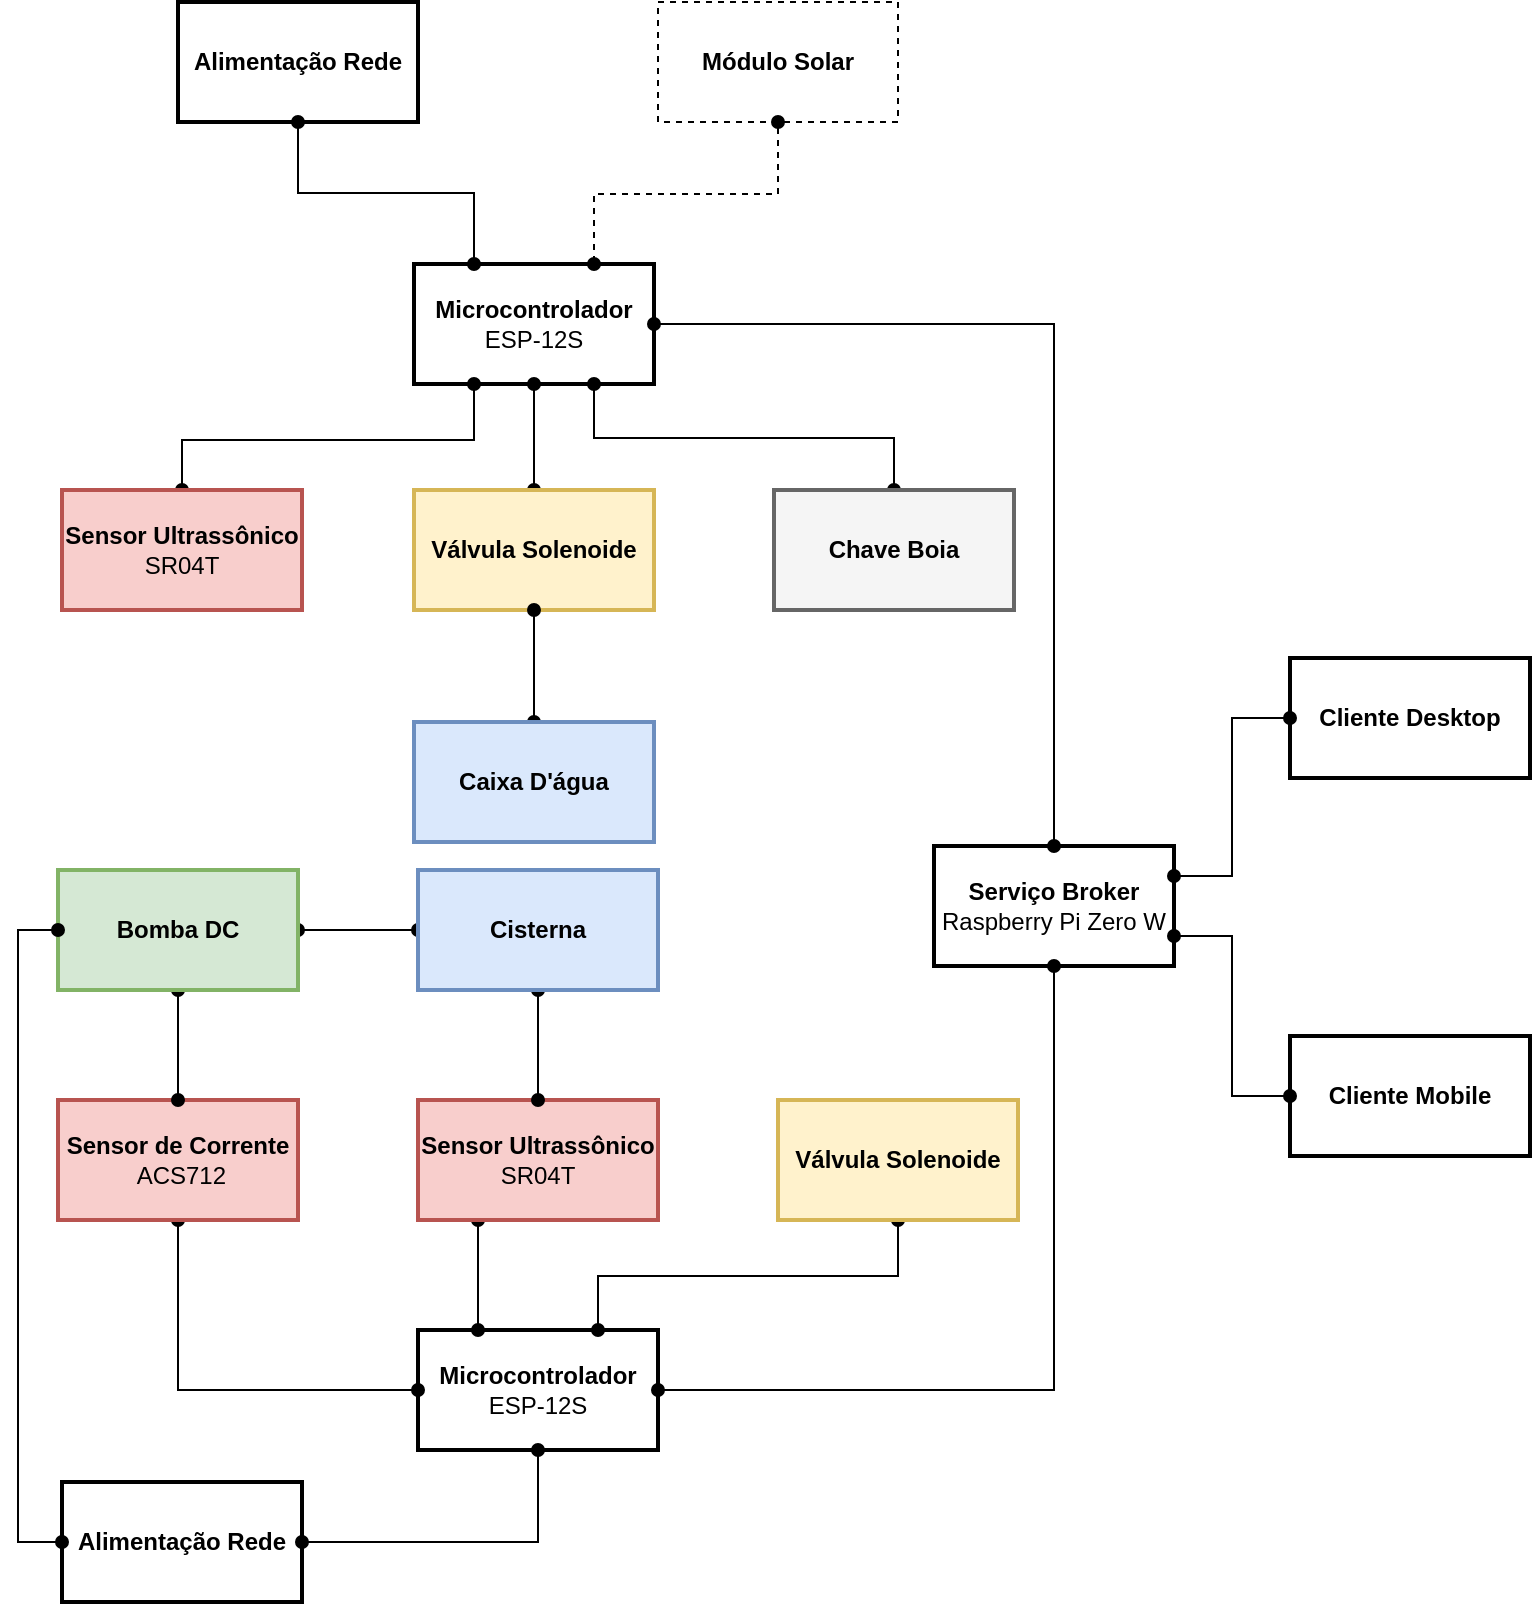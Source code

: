 <mxfile version="15.9.4" type="device"><diagram id="qmlTENLvC8Ycb70wD6CG" name="Page-1"><mxGraphModel dx="1422" dy="747" grid="0" gridSize="10" guides="1" tooltips="1" connect="1" arrows="1" fold="1" page="1" pageScale="1" pageWidth="1169" pageHeight="827" background="#FFFFFF" math="0" shadow="0"><root><mxCell id="0"/><mxCell id="1" parent="0"/><mxCell id="51" style="edgeStyle=orthogonalEdgeStyle;rounded=0;orthogonalLoop=1;jettySize=auto;html=1;entryX=0.25;entryY=0;entryDx=0;entryDy=0;startArrow=oval;startFill=1;endArrow=oval;endFill=1;strokeColor=#000000;" parent="1" source="3" target="4" edge="1"><mxGeometry relative="1" as="geometry"/></mxCell><mxCell id="3" value="&lt;font color=&quot;#000000&quot;&gt;&lt;b&gt;Alimentação Rede&lt;/b&gt;&lt;/font&gt;" style="rounded=0;whiteSpace=wrap;html=1;fillColor=none;strokeColor=#000000;strokeWidth=2;" parent="1" vertex="1"><mxGeometry x="122" y="9" width="120" height="60" as="geometry"/></mxCell><mxCell id="29" value="" style="edgeStyle=orthogonalEdgeStyle;rounded=0;orthogonalLoop=1;jettySize=auto;html=1;startArrow=oval;startFill=1;endArrow=oval;endFill=1;strokeColor=#000000;" parent="1" source="4" target="9" edge="1"><mxGeometry relative="1" as="geometry"/></mxCell><mxCell id="50" style="edgeStyle=orthogonalEdgeStyle;rounded=0;orthogonalLoop=1;jettySize=auto;html=1;entryX=0.5;entryY=0;entryDx=0;entryDy=0;startArrow=oval;startFill=1;endArrow=oval;endFill=1;strokeColor=#000000;" parent="1" source="4" target="17" edge="1"><mxGeometry relative="1" as="geometry"/></mxCell><mxCell id="4" value="&lt;font color=&quot;#000000&quot;&gt;&lt;b&gt;Microcontrolador&lt;/b&gt; ESP-12S&lt;/font&gt;" style="rounded=0;whiteSpace=wrap;html=1;fillColor=none;strokeColor=#000000;strokeWidth=2;" parent="1" vertex="1"><mxGeometry x="240" y="140" width="120" height="60" as="geometry"/></mxCell><mxCell id="47" style="edgeStyle=orthogonalEdgeStyle;rounded=0;orthogonalLoop=1;jettySize=auto;html=1;entryX=0.25;entryY=0;entryDx=0;entryDy=0;startArrow=oval;startFill=1;endArrow=oval;endFill=1;strokeColor=#000000;exitX=0.25;exitY=1;exitDx=0;exitDy=0;" parent="1" source="5" target="6" edge="1"><mxGeometry relative="1" as="geometry"/></mxCell><mxCell id="5" value="&lt;font color=&quot;#000000&quot;&gt;&lt;b&gt;Sensor Ultrassônico&lt;/b&gt; SR04T&lt;/font&gt;" style="rounded=0;whiteSpace=wrap;html=1;fillColor=#f8cecc;strokeColor=#b85450;strokeWidth=2;" parent="1" vertex="1"><mxGeometry x="242" y="558" width="120" height="60" as="geometry"/></mxCell><mxCell id="49" value="" style="edgeStyle=orthogonalEdgeStyle;rounded=0;orthogonalLoop=1;jettySize=auto;html=1;entryX=0.5;entryY=1;entryDx=0;entryDy=0;startArrow=oval;startFill=1;endArrow=oval;endFill=1;strokeColor=#000000;" parent="1" source="6" target="17" edge="1"><mxGeometry x="0.539" y="-52" relative="1" as="geometry"><mxPoint as="offset"/></mxGeometry></mxCell><mxCell id="6" value="&lt;b style=&quot;color: rgb(0 , 0 , 0)&quot;&gt;Microcontrolador&lt;br&gt;&lt;/b&gt;&lt;span style=&quot;color: rgb(0 , 0 , 0)&quot;&gt;ESP-12S&lt;/span&gt;" style="rounded=0;whiteSpace=wrap;html=1;fillColor=none;strokeColor=#000000;strokeWidth=2;" parent="1" vertex="1"><mxGeometry x="242" y="673" width="120" height="60" as="geometry"/></mxCell><mxCell id="44" style="edgeStyle=orthogonalEdgeStyle;rounded=0;orthogonalLoop=1;jettySize=auto;html=1;entryX=0;entryY=0.5;entryDx=0;entryDy=0;startArrow=oval;startFill=1;endArrow=oval;endFill=1;strokeColor=#000000;exitX=0.5;exitY=1;exitDx=0;exitDy=0;" parent="1" source="7" target="6" edge="1"><mxGeometry relative="1" as="geometry"/></mxCell><mxCell id="7" value="&lt;b style=&quot;color: rgb(0 , 0 , 0)&quot;&gt;Sensor de Corrente&lt;br&gt;&lt;/b&gt;&lt;span style=&quot;color: rgb(0 , 0 , 0)&quot;&gt;&amp;nbsp;ACS712&lt;/span&gt;" style="rounded=0;whiteSpace=wrap;html=1;fillColor=#f8cecc;strokeColor=#b85450;strokeWidth=2;" parent="1" vertex="1"><mxGeometry x="62" y="558" width="120" height="60" as="geometry"/></mxCell><mxCell id="48" style="edgeStyle=orthogonalEdgeStyle;rounded=0;orthogonalLoop=1;jettySize=auto;html=1;entryX=0.75;entryY=0;entryDx=0;entryDy=0;startArrow=oval;startFill=1;endArrow=oval;endFill=1;strokeColor=#000000;" parent="1" source="8" target="6" edge="1"><mxGeometry relative="1" as="geometry"><Array as="points"><mxPoint x="482" y="646"/><mxPoint x="332" y="646"/></Array></mxGeometry></mxCell><mxCell id="8" value="&lt;font color=&quot;#000000&quot;&gt;&lt;b&gt;Válvula Solenoide&lt;/b&gt;&lt;/font&gt;" style="rounded=0;whiteSpace=wrap;html=1;fillColor=#fff2cc;strokeColor=#d6b656;strokeWidth=2;" parent="1" vertex="1"><mxGeometry x="422" y="558" width="120" height="60" as="geometry"/></mxCell><mxCell id="9" value="&lt;font color=&quot;#000000&quot;&gt;&lt;b&gt;Válvula Solenoide&lt;/b&gt;&lt;/font&gt;" style="rounded=0;whiteSpace=wrap;html=1;fillColor=#fff2cc;strokeColor=#d6b656;strokeWidth=2;" parent="1" vertex="1"><mxGeometry x="240" y="253" width="120" height="60" as="geometry"/></mxCell><mxCell id="37" style="edgeStyle=orthogonalEdgeStyle;rounded=0;orthogonalLoop=1;jettySize=auto;html=1;entryX=0.75;entryY=1;entryDx=0;entryDy=0;startArrow=oval;startFill=1;endArrow=oval;endFill=1;strokeColor=#000000;" parent="1" source="10" target="4" edge="1"><mxGeometry relative="1" as="geometry"><Array as="points"><mxPoint x="480" y="227"/><mxPoint x="330" y="227"/></Array></mxGeometry></mxCell><mxCell id="10" value="&lt;font color=&quot;#000000&quot;&gt;&lt;b&gt;Chave Boia&lt;/b&gt;&lt;/font&gt;" style="rounded=0;whiteSpace=wrap;html=1;fillColor=#f5f5f5;strokeColor=#666666;strokeWidth=2;fontColor=#333333;" parent="1" vertex="1"><mxGeometry x="420" y="253" width="120" height="60" as="geometry"/></mxCell><mxCell id="36" style="edgeStyle=orthogonalEdgeStyle;rounded=0;orthogonalLoop=1;jettySize=auto;html=1;entryX=0.25;entryY=1;entryDx=0;entryDy=0;startArrow=oval;startFill=1;endArrow=oval;endFill=1;strokeColor=#000000;" parent="1" source="11" target="4" edge="1"><mxGeometry relative="1" as="geometry"><Array as="points"><mxPoint x="124" y="228"/><mxPoint x="270" y="228"/></Array></mxGeometry></mxCell><mxCell id="11" value="&lt;font color=&quot;#000000&quot;&gt;&lt;b&gt;Sensor Ultrassônico&lt;/b&gt; SR04T&lt;/font&gt;" style="rounded=0;whiteSpace=wrap;html=1;fillColor=#f8cecc;strokeColor=#b85450;strokeWidth=2;" parent="1" vertex="1"><mxGeometry x="64" y="253" width="120" height="60" as="geometry"/></mxCell><mxCell id="40" value="" style="edgeStyle=orthogonalEdgeStyle;rounded=0;orthogonalLoop=1;jettySize=auto;html=1;startArrow=oval;startFill=1;endArrow=oval;endFill=1;strokeColor=#000000;" parent="1" source="12" target="16" edge="1"><mxGeometry relative="1" as="geometry"/></mxCell><mxCell id="42" value="" style="edgeStyle=orthogonalEdgeStyle;rounded=0;orthogonalLoop=1;jettySize=auto;html=1;startArrow=oval;startFill=1;endArrow=oval;endFill=1;strokeColor=#000000;" parent="1" source="12" target="5" edge="1"><mxGeometry relative="1" as="geometry"/></mxCell><mxCell id="12" value="&lt;font color=&quot;#000000&quot;&gt;&lt;b&gt;Cisterna&lt;/b&gt;&lt;/font&gt;" style="rounded=0;whiteSpace=wrap;html=1;fillColor=#dae8fc;strokeColor=#6c8ebf;strokeWidth=2;" parent="1" vertex="1"><mxGeometry x="242" y="443" width="120" height="60" as="geometry"/></mxCell><mxCell id="35" value="" style="edgeStyle=orthogonalEdgeStyle;rounded=0;orthogonalLoop=1;jettySize=auto;html=1;startArrow=oval;startFill=1;endArrow=oval;endFill=1;strokeColor=#000000;" parent="1" source="13" target="9" edge="1"><mxGeometry relative="1" as="geometry"/></mxCell><mxCell id="13" value="&lt;font color=&quot;#000000&quot;&gt;&lt;b&gt;Caixa D'água&lt;/b&gt;&lt;/font&gt;" style="rounded=0;whiteSpace=wrap;html=1;fillColor=#dae8fc;strokeColor=#6c8ebf;strokeWidth=2;" parent="1" vertex="1"><mxGeometry x="240" y="369" width="120" height="60" as="geometry"/></mxCell><mxCell id="52" style="edgeStyle=orthogonalEdgeStyle;rounded=0;orthogonalLoop=1;jettySize=auto;html=1;entryX=0.75;entryY=0;entryDx=0;entryDy=0;startArrow=oval;startFill=1;endArrow=oval;endFill=1;strokeColor=#000000;dashed=1;" parent="1" source="14" target="4" edge="1"><mxGeometry relative="1" as="geometry"><Array as="points"><mxPoint x="422" y="105"/><mxPoint x="330" y="105"/></Array></mxGeometry></mxCell><mxCell id="14" value="&lt;font color=&quot;#000000&quot;&gt;&lt;b&gt;Módulo Solar&lt;/b&gt;&lt;/font&gt;" style="rounded=0;whiteSpace=wrap;html=1;fillColor=none;strokeColor=#000000;strokeWidth=1;dashed=1;" parent="1" vertex="1"><mxGeometry x="362" y="9" width="120" height="60" as="geometry"/></mxCell><mxCell id="43" value="" style="edgeStyle=orthogonalEdgeStyle;rounded=0;orthogonalLoop=1;jettySize=auto;html=1;startArrow=oval;startFill=1;endArrow=oval;endFill=1;strokeColor=#000000;" parent="1" source="16" target="7" edge="1"><mxGeometry relative="1" as="geometry"/></mxCell><mxCell id="16" value="&lt;font color=&quot;#000000&quot;&gt;&lt;b&gt;Bomba DC&lt;/b&gt;&lt;/font&gt;" style="rounded=0;whiteSpace=wrap;html=1;fillColor=#d5e8d4;strokeColor=#82b366;strokeWidth=2;" parent="1" vertex="1"><mxGeometry x="62" y="443" width="120" height="60" as="geometry"/></mxCell><mxCell id="55" style="edgeStyle=orthogonalEdgeStyle;rounded=0;orthogonalLoop=1;jettySize=auto;html=1;exitX=1;exitY=0.75;exitDx=0;exitDy=0;entryX=0;entryY=0.5;entryDx=0;entryDy=0;startArrow=oval;startFill=1;endArrow=oval;endFill=1;strokeColor=#000000;" parent="1" source="17" target="54" edge="1"><mxGeometry relative="1" as="geometry"/></mxCell><mxCell id="56" style="edgeStyle=orthogonalEdgeStyle;rounded=0;orthogonalLoop=1;jettySize=auto;html=1;exitX=1;exitY=0.25;exitDx=0;exitDy=0;entryX=0;entryY=0.5;entryDx=0;entryDy=0;startArrow=oval;startFill=1;endArrow=oval;endFill=1;strokeColor=#000000;" parent="1" source="17" target="53" edge="1"><mxGeometry relative="1" as="geometry"/></mxCell><mxCell id="17" value="&lt;font color=&quot;#000000&quot;&gt;&lt;b&gt;Serviço Broker&lt;/b&gt;&lt;br&gt;Raspberry Pi Zero W&lt;br&gt;&lt;/font&gt;" style="rounded=0;whiteSpace=wrap;html=1;fillColor=none;strokeColor=#000000;strokeWidth=2;" parent="1" vertex="1"><mxGeometry x="500" y="431" width="120" height="60" as="geometry"/></mxCell><mxCell id="53" value="&lt;font color=&quot;#000000&quot;&gt;&lt;b&gt;Cliente Desktop&lt;/b&gt;&lt;br&gt;&lt;/font&gt;" style="rounded=0;whiteSpace=wrap;html=1;fillColor=none;strokeColor=#000000;strokeWidth=2;" parent="1" vertex="1"><mxGeometry x="678" y="337" width="120" height="60" as="geometry"/></mxCell><mxCell id="54" value="&lt;font color=&quot;#000000&quot;&gt;&lt;b&gt;Cliente Mobile&lt;/b&gt;&lt;br&gt;&lt;/font&gt;" style="rounded=0;whiteSpace=wrap;html=1;fillColor=none;strokeColor=#000000;strokeWidth=2;" parent="1" vertex="1"><mxGeometry x="678" y="526" width="120" height="60" as="geometry"/></mxCell><mxCell id="61" style="edgeStyle=orthogonalEdgeStyle;rounded=0;orthogonalLoop=1;jettySize=auto;html=1;entryX=0;entryY=0.5;entryDx=0;entryDy=0;startArrow=oval;startFill=1;strokeColor=#000000;endArrow=oval;endFill=1;" parent="1" source="60" target="16" edge="1"><mxGeometry relative="1" as="geometry"><Array as="points"><mxPoint x="42" y="779"/><mxPoint x="42" y="473"/></Array></mxGeometry></mxCell><mxCell id="62" style="edgeStyle=orthogonalEdgeStyle;rounded=0;orthogonalLoop=1;jettySize=auto;html=1;entryX=0.5;entryY=1;entryDx=0;entryDy=0;startArrow=oval;startFill=1;endArrow=oval;endFill=1;strokeColor=#000000;" parent="1" source="60" target="6" edge="1"><mxGeometry relative="1" as="geometry"/></mxCell><mxCell id="60" value="&lt;font color=&quot;#000000&quot;&gt;&lt;b&gt;Alimentação Rede&lt;/b&gt;&lt;/font&gt;" style="rounded=0;whiteSpace=wrap;html=1;fillColor=none;strokeColor=#000000;strokeWidth=2;" parent="1" vertex="1"><mxGeometry x="64" y="749" width="120" height="60" as="geometry"/></mxCell></root></mxGraphModel></diagram></mxfile>